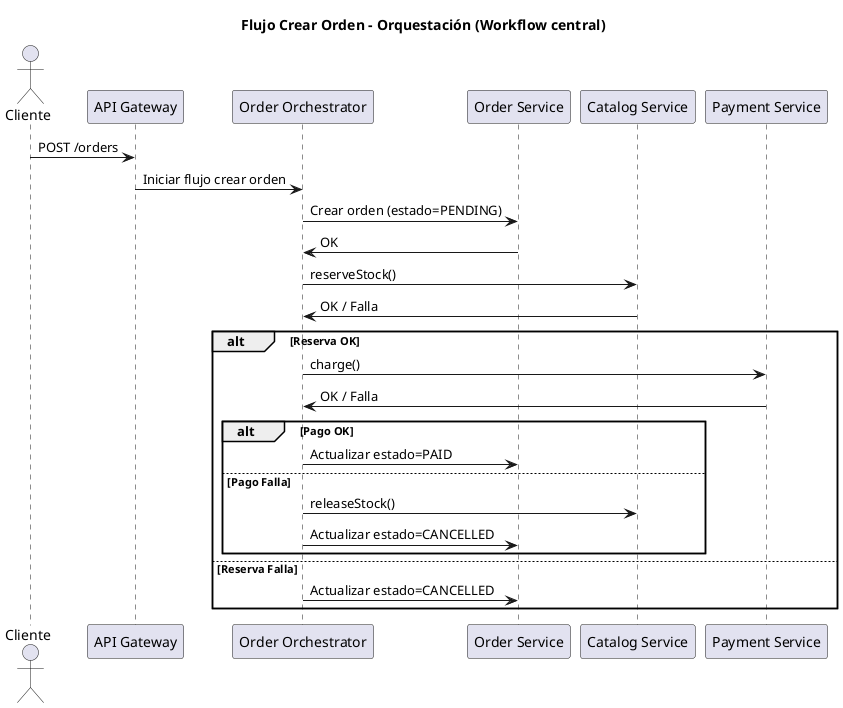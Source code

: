 
@startuml
title Flujo Crear Orden - Orquestación (Workflow central)

actor Cliente
participant "API Gateway" as APIGW
participant "Order Orchestrator" as Orchestrator
participant "Order Service" as Orders
participant "Catalog Service" as Catalog
participant "Payment Service" as Payment

Cliente -> APIGW : POST /orders
APIGW -> Orchestrator : Iniciar flujo crear orden

Orchestrator -> Orders : Crear orden (estado=PENDING)
Orders -> Orchestrator : OK

Orchestrator -> Catalog : reserveStock()
Catalog -> Orchestrator : OK / Falla

alt Reserva OK
    Orchestrator -> Payment : charge()
    Payment -> Orchestrator : OK / Falla

    alt Pago OK
        Orchestrator -> Orders : Actualizar estado=PAID
    else Pago Falla
        Orchestrator -> Catalog : releaseStock()
        Orchestrator -> Orders : Actualizar estado=CANCELLED
    end
else Reserva Falla
    Orchestrator -> Orders : Actualizar estado=CANCELLED
end
@enduml
